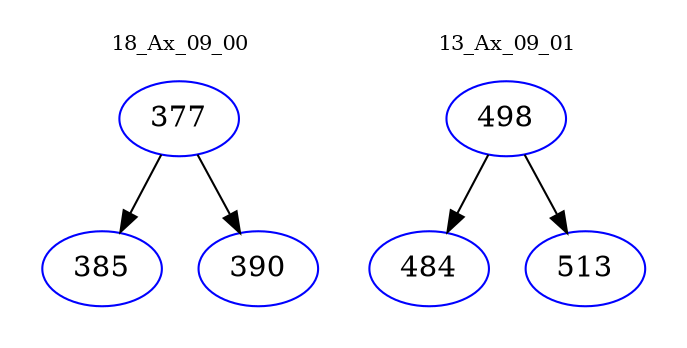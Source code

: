 digraph{
subgraph cluster_0 {
color = white
label = "18_Ax_09_00";
fontsize=10;
T0_377 [label="377", color="blue"]
T0_377 -> T0_385 [color="black"]
T0_385 [label="385", color="blue"]
T0_377 -> T0_390 [color="black"]
T0_390 [label="390", color="blue"]
}
subgraph cluster_1 {
color = white
label = "13_Ax_09_01";
fontsize=10;
T1_498 [label="498", color="blue"]
T1_498 -> T1_484 [color="black"]
T1_484 [label="484", color="blue"]
T1_498 -> T1_513 [color="black"]
T1_513 [label="513", color="blue"]
}
}
